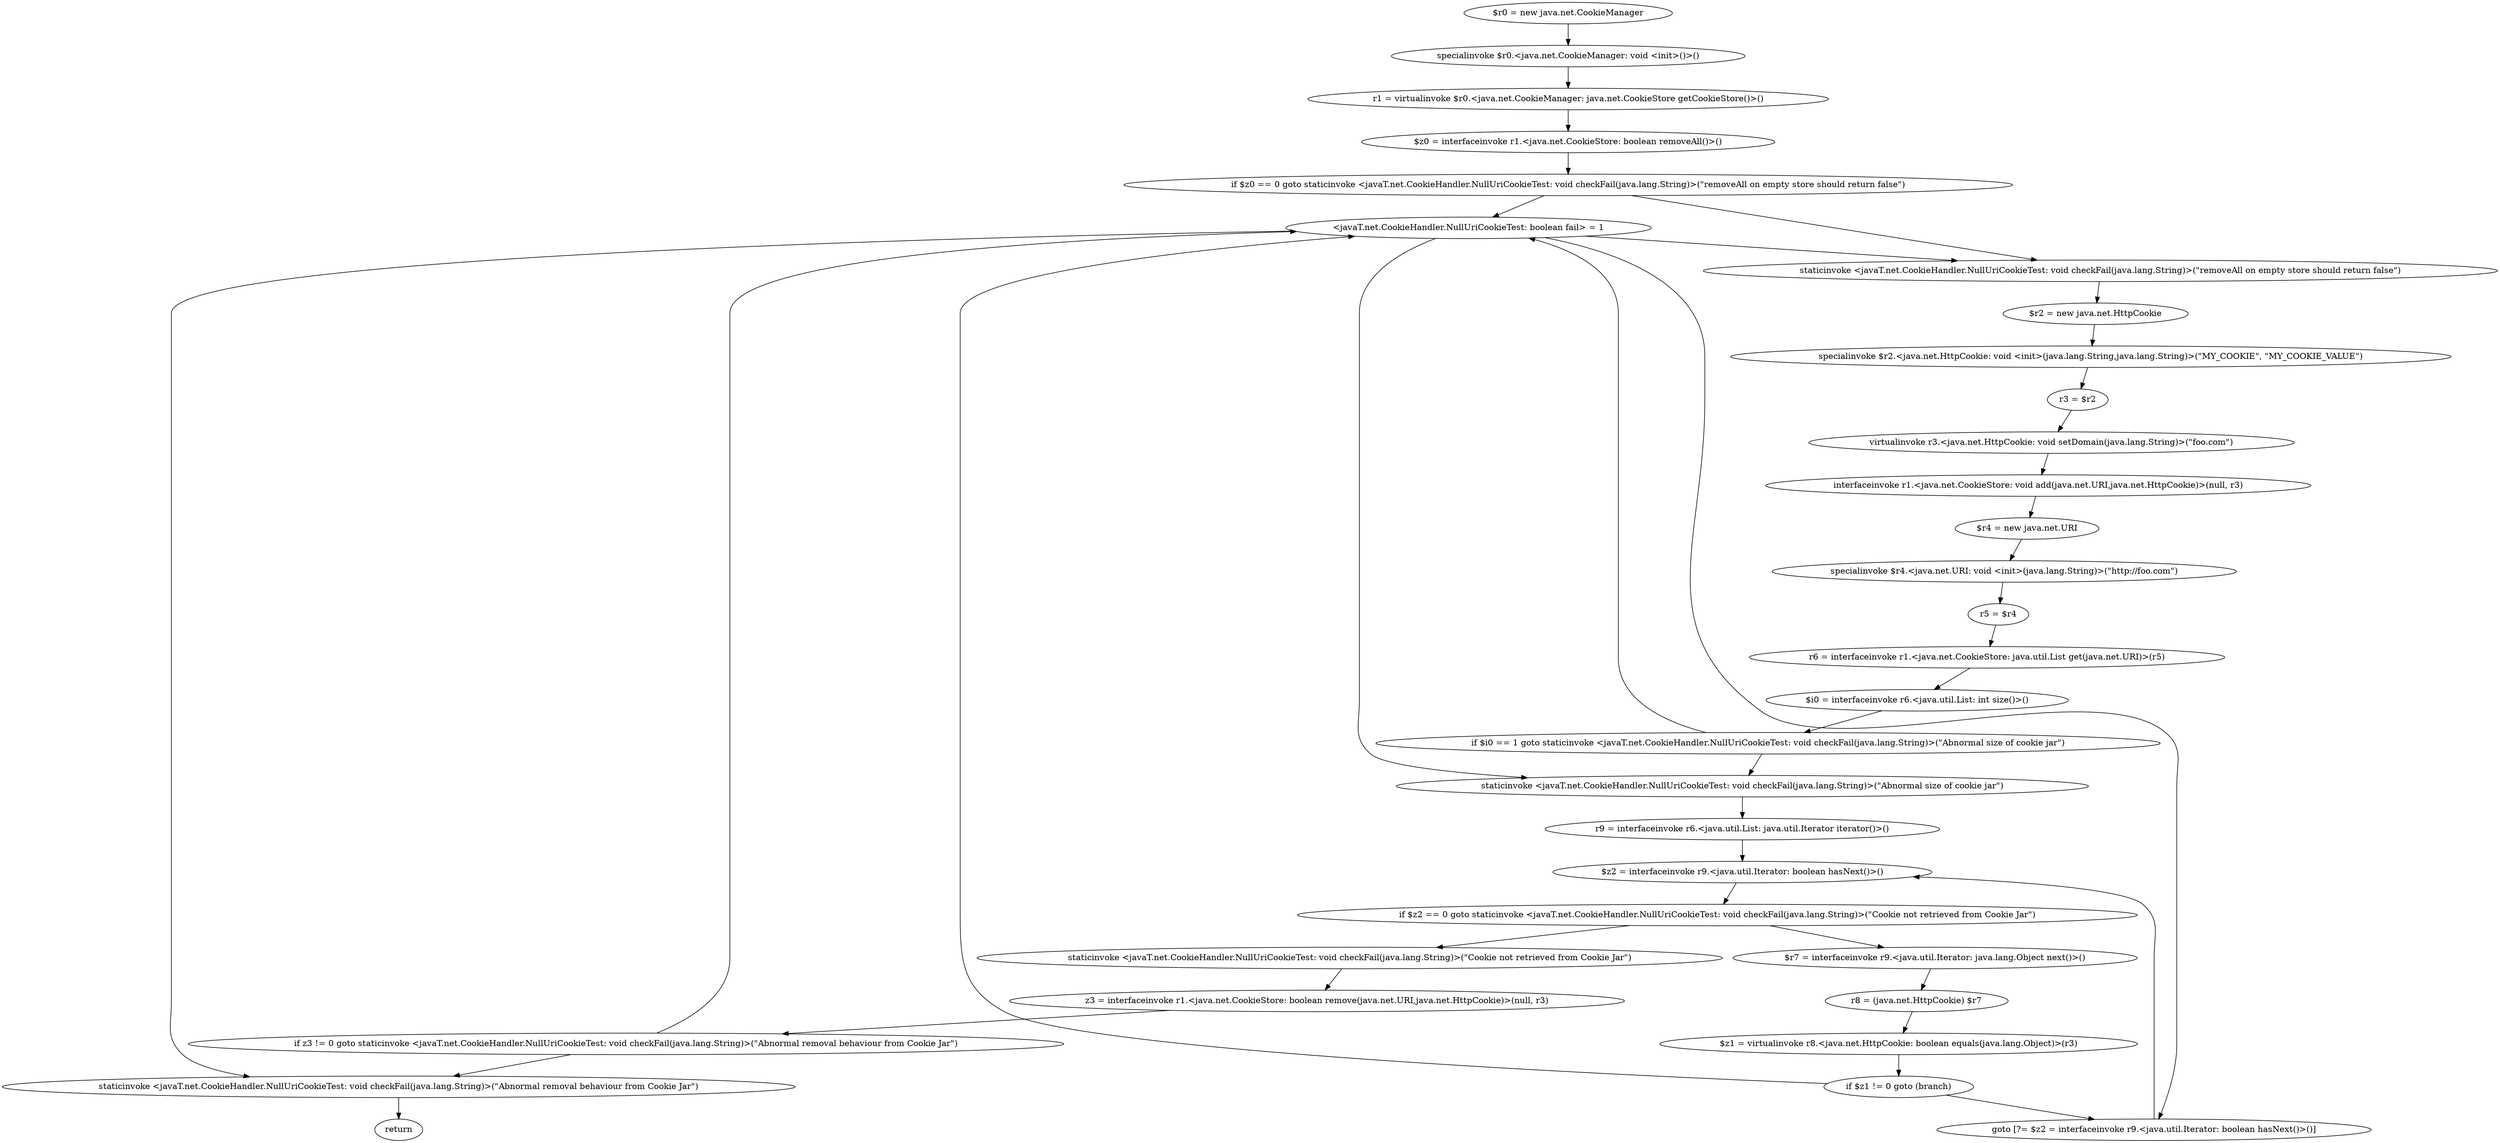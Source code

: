 digraph "unitGraph" {
    "$r0 = new java.net.CookieManager"
    "specialinvoke $r0.<java.net.CookieManager: void <init>()>()"
    "r1 = virtualinvoke $r0.<java.net.CookieManager: java.net.CookieStore getCookieStore()>()"
    "$z0 = interfaceinvoke r1.<java.net.CookieStore: boolean removeAll()>()"
    "if $z0 == 0 goto staticinvoke <javaT.net.CookieHandler.NullUriCookieTest: void checkFail(java.lang.String)>(\"removeAll on empty store should return false\")"
    "<javaT.net.CookieHandler.NullUriCookieTest: boolean fail> = 1"
    "staticinvoke <javaT.net.CookieHandler.NullUriCookieTest: void checkFail(java.lang.String)>(\"removeAll on empty store should return false\")"
    "$r2 = new java.net.HttpCookie"
    "specialinvoke $r2.<java.net.HttpCookie: void <init>(java.lang.String,java.lang.String)>(\"MY_COOKIE\", \"MY_COOKIE_VALUE\")"
    "r3 = $r2"
    "virtualinvoke r3.<java.net.HttpCookie: void setDomain(java.lang.String)>(\"foo.com\")"
    "interfaceinvoke r1.<java.net.CookieStore: void add(java.net.URI,java.net.HttpCookie)>(null, r3)"
    "$r4 = new java.net.URI"
    "specialinvoke $r4.<java.net.URI: void <init>(java.lang.String)>(\"http://foo.com\")"
    "r5 = $r4"
    "r6 = interfaceinvoke r1.<java.net.CookieStore: java.util.List get(java.net.URI)>(r5)"
    "$i0 = interfaceinvoke r6.<java.util.List: int size()>()"
    "if $i0 == 1 goto staticinvoke <javaT.net.CookieHandler.NullUriCookieTest: void checkFail(java.lang.String)>(\"Abnormal size of cookie jar\")"
    "staticinvoke <javaT.net.CookieHandler.NullUriCookieTest: void checkFail(java.lang.String)>(\"Abnormal size of cookie jar\")"
    "r9 = interfaceinvoke r6.<java.util.List: java.util.Iterator iterator()>()"
    "$z2 = interfaceinvoke r9.<java.util.Iterator: boolean hasNext()>()"
    "if $z2 == 0 goto staticinvoke <javaT.net.CookieHandler.NullUriCookieTest: void checkFail(java.lang.String)>(\"Cookie not retrieved from Cookie Jar\")"
    "$r7 = interfaceinvoke r9.<java.util.Iterator: java.lang.Object next()>()"
    "r8 = (java.net.HttpCookie) $r7"
    "$z1 = virtualinvoke r8.<java.net.HttpCookie: boolean equals(java.lang.Object)>(r3)"
    "if $z1 != 0 goto (branch)"
    "goto [?= $z2 = interfaceinvoke r9.<java.util.Iterator: boolean hasNext()>()]"
    "staticinvoke <javaT.net.CookieHandler.NullUriCookieTest: void checkFail(java.lang.String)>(\"Cookie not retrieved from Cookie Jar\")"
    "z3 = interfaceinvoke r1.<java.net.CookieStore: boolean remove(java.net.URI,java.net.HttpCookie)>(null, r3)"
    "if z3 != 0 goto staticinvoke <javaT.net.CookieHandler.NullUriCookieTest: void checkFail(java.lang.String)>(\"Abnormal removal behaviour from Cookie Jar\")"
    "staticinvoke <javaT.net.CookieHandler.NullUriCookieTest: void checkFail(java.lang.String)>(\"Abnormal removal behaviour from Cookie Jar\")"
    "return"
    "$r0 = new java.net.CookieManager"->"specialinvoke $r0.<java.net.CookieManager: void <init>()>()";
    "specialinvoke $r0.<java.net.CookieManager: void <init>()>()"->"r1 = virtualinvoke $r0.<java.net.CookieManager: java.net.CookieStore getCookieStore()>()";
    "r1 = virtualinvoke $r0.<java.net.CookieManager: java.net.CookieStore getCookieStore()>()"->"$z0 = interfaceinvoke r1.<java.net.CookieStore: boolean removeAll()>()";
    "$z0 = interfaceinvoke r1.<java.net.CookieStore: boolean removeAll()>()"->"if $z0 == 0 goto staticinvoke <javaT.net.CookieHandler.NullUriCookieTest: void checkFail(java.lang.String)>(\"removeAll on empty store should return false\")";
    "if $z0 == 0 goto staticinvoke <javaT.net.CookieHandler.NullUriCookieTest: void checkFail(java.lang.String)>(\"removeAll on empty store should return false\")"->"<javaT.net.CookieHandler.NullUriCookieTest: boolean fail> = 1";
    "if $z0 == 0 goto staticinvoke <javaT.net.CookieHandler.NullUriCookieTest: void checkFail(java.lang.String)>(\"removeAll on empty store should return false\")"->"staticinvoke <javaT.net.CookieHandler.NullUriCookieTest: void checkFail(java.lang.String)>(\"removeAll on empty store should return false\")";
    "<javaT.net.CookieHandler.NullUriCookieTest: boolean fail> = 1"->"staticinvoke <javaT.net.CookieHandler.NullUriCookieTest: void checkFail(java.lang.String)>(\"removeAll on empty store should return false\")";
    "staticinvoke <javaT.net.CookieHandler.NullUriCookieTest: void checkFail(java.lang.String)>(\"removeAll on empty store should return false\")"->"$r2 = new java.net.HttpCookie";
    "$r2 = new java.net.HttpCookie"->"specialinvoke $r2.<java.net.HttpCookie: void <init>(java.lang.String,java.lang.String)>(\"MY_COOKIE\", \"MY_COOKIE_VALUE\")";
    "specialinvoke $r2.<java.net.HttpCookie: void <init>(java.lang.String,java.lang.String)>(\"MY_COOKIE\", \"MY_COOKIE_VALUE\")"->"r3 = $r2";
    "r3 = $r2"->"virtualinvoke r3.<java.net.HttpCookie: void setDomain(java.lang.String)>(\"foo.com\")";
    "virtualinvoke r3.<java.net.HttpCookie: void setDomain(java.lang.String)>(\"foo.com\")"->"interfaceinvoke r1.<java.net.CookieStore: void add(java.net.URI,java.net.HttpCookie)>(null, r3)";
    "interfaceinvoke r1.<java.net.CookieStore: void add(java.net.URI,java.net.HttpCookie)>(null, r3)"->"$r4 = new java.net.URI";
    "$r4 = new java.net.URI"->"specialinvoke $r4.<java.net.URI: void <init>(java.lang.String)>(\"http://foo.com\")";
    "specialinvoke $r4.<java.net.URI: void <init>(java.lang.String)>(\"http://foo.com\")"->"r5 = $r4";
    "r5 = $r4"->"r6 = interfaceinvoke r1.<java.net.CookieStore: java.util.List get(java.net.URI)>(r5)";
    "r6 = interfaceinvoke r1.<java.net.CookieStore: java.util.List get(java.net.URI)>(r5)"->"$i0 = interfaceinvoke r6.<java.util.List: int size()>()";
    "$i0 = interfaceinvoke r6.<java.util.List: int size()>()"->"if $i0 == 1 goto staticinvoke <javaT.net.CookieHandler.NullUriCookieTest: void checkFail(java.lang.String)>(\"Abnormal size of cookie jar\")";
    "if $i0 == 1 goto staticinvoke <javaT.net.CookieHandler.NullUriCookieTest: void checkFail(java.lang.String)>(\"Abnormal size of cookie jar\")"->"<javaT.net.CookieHandler.NullUriCookieTest: boolean fail> = 1";
    "if $i0 == 1 goto staticinvoke <javaT.net.CookieHandler.NullUriCookieTest: void checkFail(java.lang.String)>(\"Abnormal size of cookie jar\")"->"staticinvoke <javaT.net.CookieHandler.NullUriCookieTest: void checkFail(java.lang.String)>(\"Abnormal size of cookie jar\")";
    "<javaT.net.CookieHandler.NullUriCookieTest: boolean fail> = 1"->"staticinvoke <javaT.net.CookieHandler.NullUriCookieTest: void checkFail(java.lang.String)>(\"Abnormal size of cookie jar\")";
    "staticinvoke <javaT.net.CookieHandler.NullUriCookieTest: void checkFail(java.lang.String)>(\"Abnormal size of cookie jar\")"->"r9 = interfaceinvoke r6.<java.util.List: java.util.Iterator iterator()>()";
    "r9 = interfaceinvoke r6.<java.util.List: java.util.Iterator iterator()>()"->"$z2 = interfaceinvoke r9.<java.util.Iterator: boolean hasNext()>()";
    "$z2 = interfaceinvoke r9.<java.util.Iterator: boolean hasNext()>()"->"if $z2 == 0 goto staticinvoke <javaT.net.CookieHandler.NullUriCookieTest: void checkFail(java.lang.String)>(\"Cookie not retrieved from Cookie Jar\")";
    "if $z2 == 0 goto staticinvoke <javaT.net.CookieHandler.NullUriCookieTest: void checkFail(java.lang.String)>(\"Cookie not retrieved from Cookie Jar\")"->"$r7 = interfaceinvoke r9.<java.util.Iterator: java.lang.Object next()>()";
    "if $z2 == 0 goto staticinvoke <javaT.net.CookieHandler.NullUriCookieTest: void checkFail(java.lang.String)>(\"Cookie not retrieved from Cookie Jar\")"->"staticinvoke <javaT.net.CookieHandler.NullUriCookieTest: void checkFail(java.lang.String)>(\"Cookie not retrieved from Cookie Jar\")";
    "$r7 = interfaceinvoke r9.<java.util.Iterator: java.lang.Object next()>()"->"r8 = (java.net.HttpCookie) $r7";
    "r8 = (java.net.HttpCookie) $r7"->"$z1 = virtualinvoke r8.<java.net.HttpCookie: boolean equals(java.lang.Object)>(r3)";
    "$z1 = virtualinvoke r8.<java.net.HttpCookie: boolean equals(java.lang.Object)>(r3)"->"if $z1 != 0 goto (branch)";
    "if $z1 != 0 goto (branch)"->"<javaT.net.CookieHandler.NullUriCookieTest: boolean fail> = 1";
    "if $z1 != 0 goto (branch)"->"goto [?= $z2 = interfaceinvoke r9.<java.util.Iterator: boolean hasNext()>()]";
    "<javaT.net.CookieHandler.NullUriCookieTest: boolean fail> = 1"->"goto [?= $z2 = interfaceinvoke r9.<java.util.Iterator: boolean hasNext()>()]";
    "goto [?= $z2 = interfaceinvoke r9.<java.util.Iterator: boolean hasNext()>()]"->"$z2 = interfaceinvoke r9.<java.util.Iterator: boolean hasNext()>()";
    "staticinvoke <javaT.net.CookieHandler.NullUriCookieTest: void checkFail(java.lang.String)>(\"Cookie not retrieved from Cookie Jar\")"->"z3 = interfaceinvoke r1.<java.net.CookieStore: boolean remove(java.net.URI,java.net.HttpCookie)>(null, r3)";
    "z3 = interfaceinvoke r1.<java.net.CookieStore: boolean remove(java.net.URI,java.net.HttpCookie)>(null, r3)"->"if z3 != 0 goto staticinvoke <javaT.net.CookieHandler.NullUriCookieTest: void checkFail(java.lang.String)>(\"Abnormal removal behaviour from Cookie Jar\")";
    "if z3 != 0 goto staticinvoke <javaT.net.CookieHandler.NullUriCookieTest: void checkFail(java.lang.String)>(\"Abnormal removal behaviour from Cookie Jar\")"->"<javaT.net.CookieHandler.NullUriCookieTest: boolean fail> = 1";
    "if z3 != 0 goto staticinvoke <javaT.net.CookieHandler.NullUriCookieTest: void checkFail(java.lang.String)>(\"Abnormal removal behaviour from Cookie Jar\")"->"staticinvoke <javaT.net.CookieHandler.NullUriCookieTest: void checkFail(java.lang.String)>(\"Abnormal removal behaviour from Cookie Jar\")";
    "<javaT.net.CookieHandler.NullUriCookieTest: boolean fail> = 1"->"staticinvoke <javaT.net.CookieHandler.NullUriCookieTest: void checkFail(java.lang.String)>(\"Abnormal removal behaviour from Cookie Jar\")";
    "staticinvoke <javaT.net.CookieHandler.NullUriCookieTest: void checkFail(java.lang.String)>(\"Abnormal removal behaviour from Cookie Jar\")"->"return";
}
